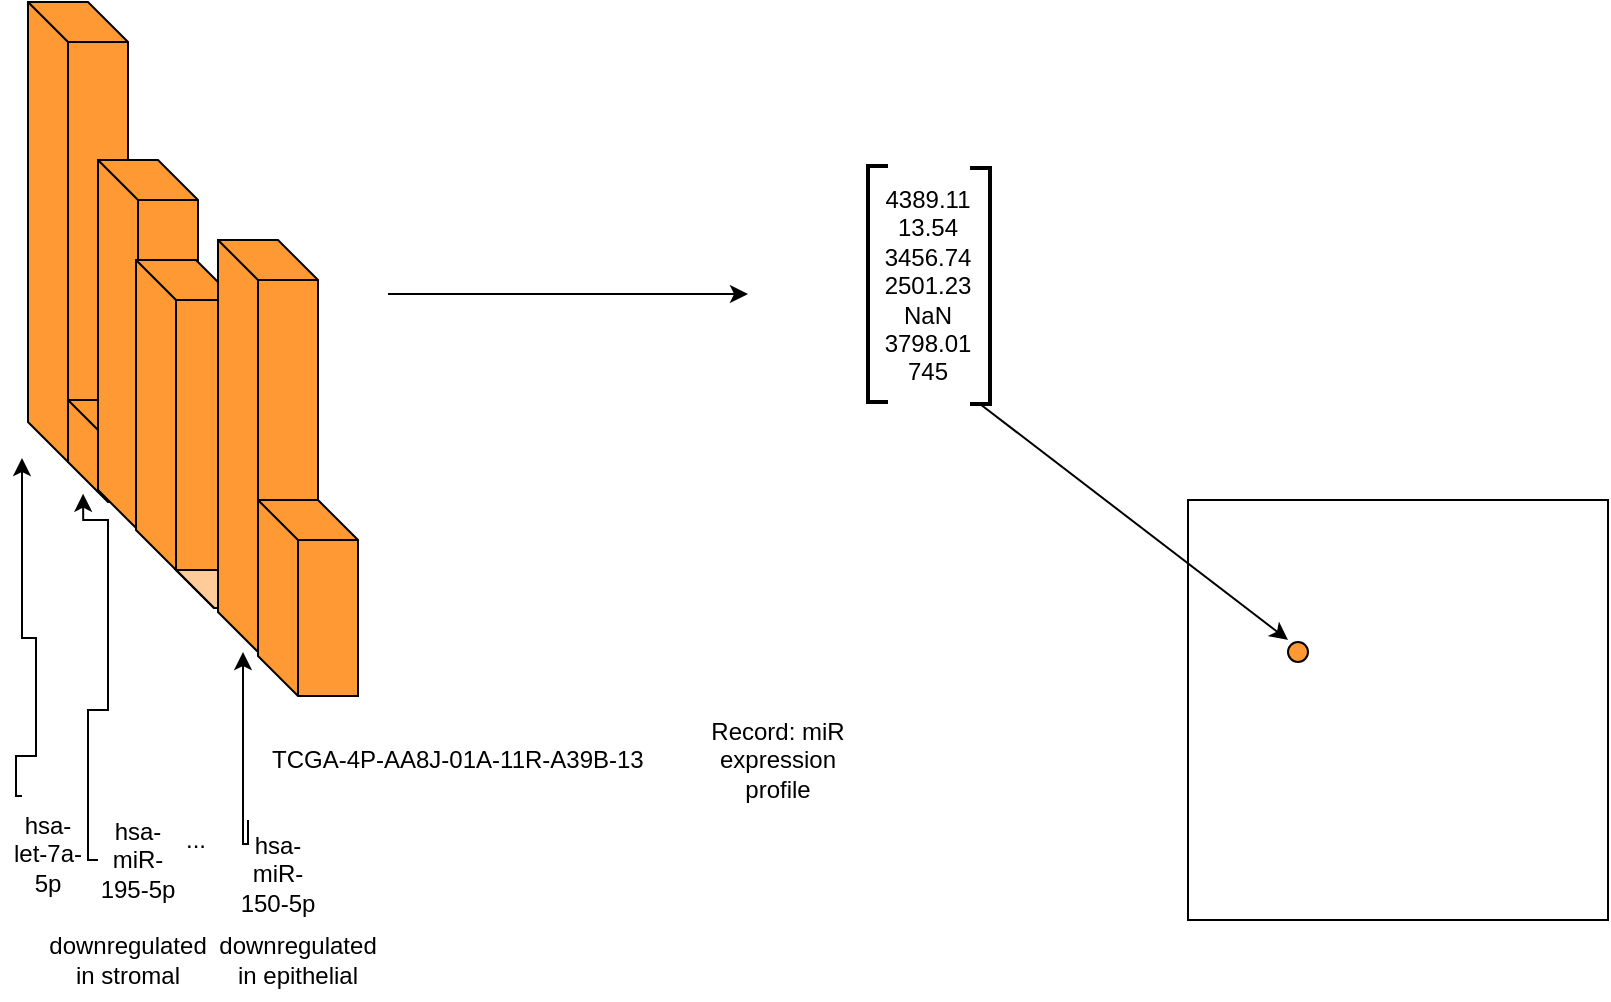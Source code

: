 <mxGraphModel dx="850" dy="0" grid="1" gridSize="10" guides="1" tooltips="1" connect="1" arrows="1" fold="1" page="1" pageScale="1" pageWidth="850" pageHeight="1100" background="#ffffff"><root><mxCell id="0"/><mxCell id="1" parent="0"/><mxCell id="2" value="" style="shape=cube;whiteSpace=wrap;html=1;boundedLbl=1;fillColor=#FF9933;" parent="1" vertex="1"><mxGeometry x="10" y="31" width="50" height="230" as="geometry"/></mxCell><mxCell id="4" value="" style="shape=cube;whiteSpace=wrap;html=1;boundedLbl=1;fillColor=#FF9933;" parent="1" vertex="1"><mxGeometry x="30" y="230" width="50" height="51" as="geometry"/></mxCell><mxCell id="5" value="" style="shape=cube;whiteSpace=wrap;html=1;boundedLbl=1;fillColor=#FF9933;" parent="1" vertex="1"><mxGeometry x="45" y="110" width="50" height="185" as="geometry"/></mxCell><mxCell id="6" value="" style="shape=cube;whiteSpace=wrap;html=1;boundedLbl=1;fillColor=#FF9933;" parent="1" vertex="1"><mxGeometry x="64" y="160" width="50" height="155" as="geometry"/></mxCell><mxCell id="7" value="" style="shape=cube;whiteSpace=wrap;html=1;boundedLbl=1;fillColor=#FFCC99;" parent="1" vertex="1"><mxGeometry x="84" y="315" width="50" height="19" as="geometry"/></mxCell><mxCell id="8" value="" style="shape=cube;whiteSpace=wrap;html=1;boundedLbl=1;fillColor=#FF9933;" parent="1" vertex="1"><mxGeometry x="105" y="150" width="50" height="206" as="geometry"/></mxCell><mxCell id="9" value="" style="shape=cube;whiteSpace=wrap;html=1;boundedLbl=1;fillColor=#FF9933;" parent="1" vertex="1"><mxGeometry x="125" y="280" width="50" height="98" as="geometry"/></mxCell><mxCell id="10" value="Record: miR expression profile" style="text;html=1;strokeColor=none;fillColor=none;align=center;verticalAlign=middle;whiteSpace=wrap;rounded=0;" parent="1" vertex="1"><mxGeometry x="340" y="390" width="90" height="40" as="geometry"/></mxCell><mxCell id="14" value="&lt;span&gt;TCGA-4P-AA8J-01A-11R-A39B-13&lt;/span&gt;" style="text;html=1;resizable=0;points=[];autosize=1;align=left;verticalAlign=top;spacingTop=-4;" parent="1" vertex="1"><mxGeometry x="130" y="400" width="200" height="20" as="geometry"/></mxCell><mxCell id="16" style="edgeStyle=orthogonalEdgeStyle;rounded=0;html=1;jettySize=auto;orthogonalLoop=1;entryX=0.25;entryY=1;" parent="1" edge="1"><mxGeometry relative="1" as="geometry"><mxPoint x="7" y="259" as="targetPoint"/><mxPoint x="7" y="428" as="sourcePoint"/><Array as="points"><mxPoint x="4" y="408"/><mxPoint x="14" y="408"/><mxPoint x="14" y="349"/><mxPoint x="7" y="349"/></Array></mxGeometry></mxCell><mxCell id="15" value="&lt;span&gt;hsa-let-7a-5p&lt;/span&gt;" style="text;html=1;strokeColor=none;fillColor=none;align=center;verticalAlign=middle;whiteSpace=wrap;rounded=0;" parent="1" vertex="1"><mxGeometry y="447" width="40" height="20" as="geometry"/></mxCell><mxCell id="18" style="edgeStyle=orthogonalEdgeStyle;rounded=0;html=1;jettySize=auto;orthogonalLoop=1;entryX=0.151;entryY=0.919;entryPerimeter=0;" parent="1" source="17" target="4" edge="1"><mxGeometry relative="1" as="geometry"><mxPoint x="50" y="280" as="targetPoint"/><mxPoint x="10" y="330" as="sourcePoint"/><Array as="points"><mxPoint x="40" y="460"/><mxPoint x="40" y="385"/><mxPoint x="50" y="385"/><mxPoint x="50" y="290"/><mxPoint x="38" y="290"/></Array></mxGeometry></mxCell><mxCell id="17" value="&lt;div&gt;&lt;span&gt;hsa-miR-195-5p&lt;/span&gt;&lt;/div&gt;" style="text;html=1;strokeColor=none;fillColor=none;align=center;verticalAlign=middle;whiteSpace=wrap;rounded=0;" parent="1" vertex="1"><mxGeometry x="45" y="450" width="40" height="20" as="geometry"/></mxCell><mxCell id="19" value="..." style="text;html=1;strokeColor=none;fillColor=none;align=center;verticalAlign=middle;whiteSpace=wrap;rounded=0;" parent="1" vertex="1"><mxGeometry x="74" y="440" width="40" height="20" as="geometry"/></mxCell><mxCell id="22" value="" style="endArrow=classic;html=1;" parent="1" edge="1"><mxGeometry width="50" height="50" relative="1" as="geometry"><mxPoint x="190" y="177" as="sourcePoint"/><mxPoint x="370" y="177" as="targetPoint"/></mxGeometry></mxCell><mxCell id="26" style="edgeStyle=orthogonalEdgeStyle;rounded=0;html=1;jettySize=auto;orthogonalLoop=1;entryX=0.25;entryY=1;" parent="1" target="8" edge="1"><mxGeometry relative="1" as="geometry"><mxPoint x="130" y="480" as="targetPoint"/><mxPoint x="120" y="440" as="sourcePoint"/><Array as="points"><mxPoint x="120" y="452"/><mxPoint x="118" y="452"/></Array></mxGeometry></mxCell><mxCell id="23" value="&lt;div&gt;&lt;span&gt;hsa-miR-150-5p&lt;/span&gt;&lt;/div&gt;" style="text;html=1;strokeColor=none;fillColor=none;align=center;verticalAlign=middle;whiteSpace=wrap;rounded=0;" parent="1" vertex="1"><mxGeometry x="115" y="452" width="40" height="30" as="geometry"/></mxCell><mxCell id="29" value="downregulated in epithelial" style="text;html=1;strokeColor=none;fillColor=none;align=center;verticalAlign=middle;whiteSpace=wrap;rounded=0;" parent="1" vertex="1"><mxGeometry x="125" y="500" width="40" height="20" as="geometry"/></mxCell><mxCell id="30" value="downregulated in stromal" style="text;html=1;strokeColor=none;fillColor=none;align=center;verticalAlign=middle;whiteSpace=wrap;rounded=0;direction=south;" parent="1" vertex="1"><mxGeometry x="50" y="490" width="20" height="40" as="geometry"/></mxCell><mxCell id="35" value="4389.11&lt;div&gt;13.54&lt;/div&gt;&lt;div&gt;3456.74&lt;/div&gt;&lt;div&gt;2501.23&lt;/div&gt;&lt;div&gt;NaN&lt;/div&gt;&lt;div&gt;3798.01&lt;/div&gt;&lt;div&gt;745&lt;/div&gt;&lt;div&gt;&lt;br&gt;&lt;/div&gt;" style="text;html=1;strokeColor=none;fillColor=none;align=center;verticalAlign=middle;whiteSpace=wrap;rounded=0;" parent="1" vertex="1"><mxGeometry x="440" y="170" width="40" height="20" as="geometry"/></mxCell><mxCell id="38" value="" style="shape=mxgraph.flowchart.annotation_1;whiteSpace=wrap;html=1;fillColor=#ffffff;strokeColor=#000000;strokeWidth=2;rotation=-180;" parent="1" vertex="1"><mxGeometry x="481" y="114" width="10" height="118" as="geometry"/></mxCell><mxCell id="40" value="" style="shape=mxgraph.flowchart.annotation_1;whiteSpace=wrap;html=1;fillColor=#ffffff;strokeColor=#000000;strokeWidth=2;rotation=0;" parent="1" vertex="1"><mxGeometry x="430" y="113" width="10" height="118" as="geometry"/></mxCell><mxCell id="41" value="" style="whiteSpace=wrap;html=1;aspect=fixed;fillColor=none;" parent="1" vertex="1"><mxGeometry x="590" y="280" width="210" height="210" as="geometry"/></mxCell><mxCell id="43" value="" style="endArrow=classic;html=1;exitX=0.5;exitY=0;exitPerimeter=0;" parent="1" source="38" edge="1"><mxGeometry width="50" height="50" relative="1" as="geometry"><mxPoint x="10" y="680" as="sourcePoint"/><mxPoint x="640" y="350" as="targetPoint"/><Array as="points"><mxPoint x="640" y="350"/></Array></mxGeometry></mxCell><mxCell id="45" value="" style="ellipse;whiteSpace=wrap;html=1;aspect=fixed;fillColor=#FF9933;" parent="1" vertex="1"><mxGeometry x="640" y="351" width="10" height="10" as="geometry"/></mxCell></root></mxGraphModel>